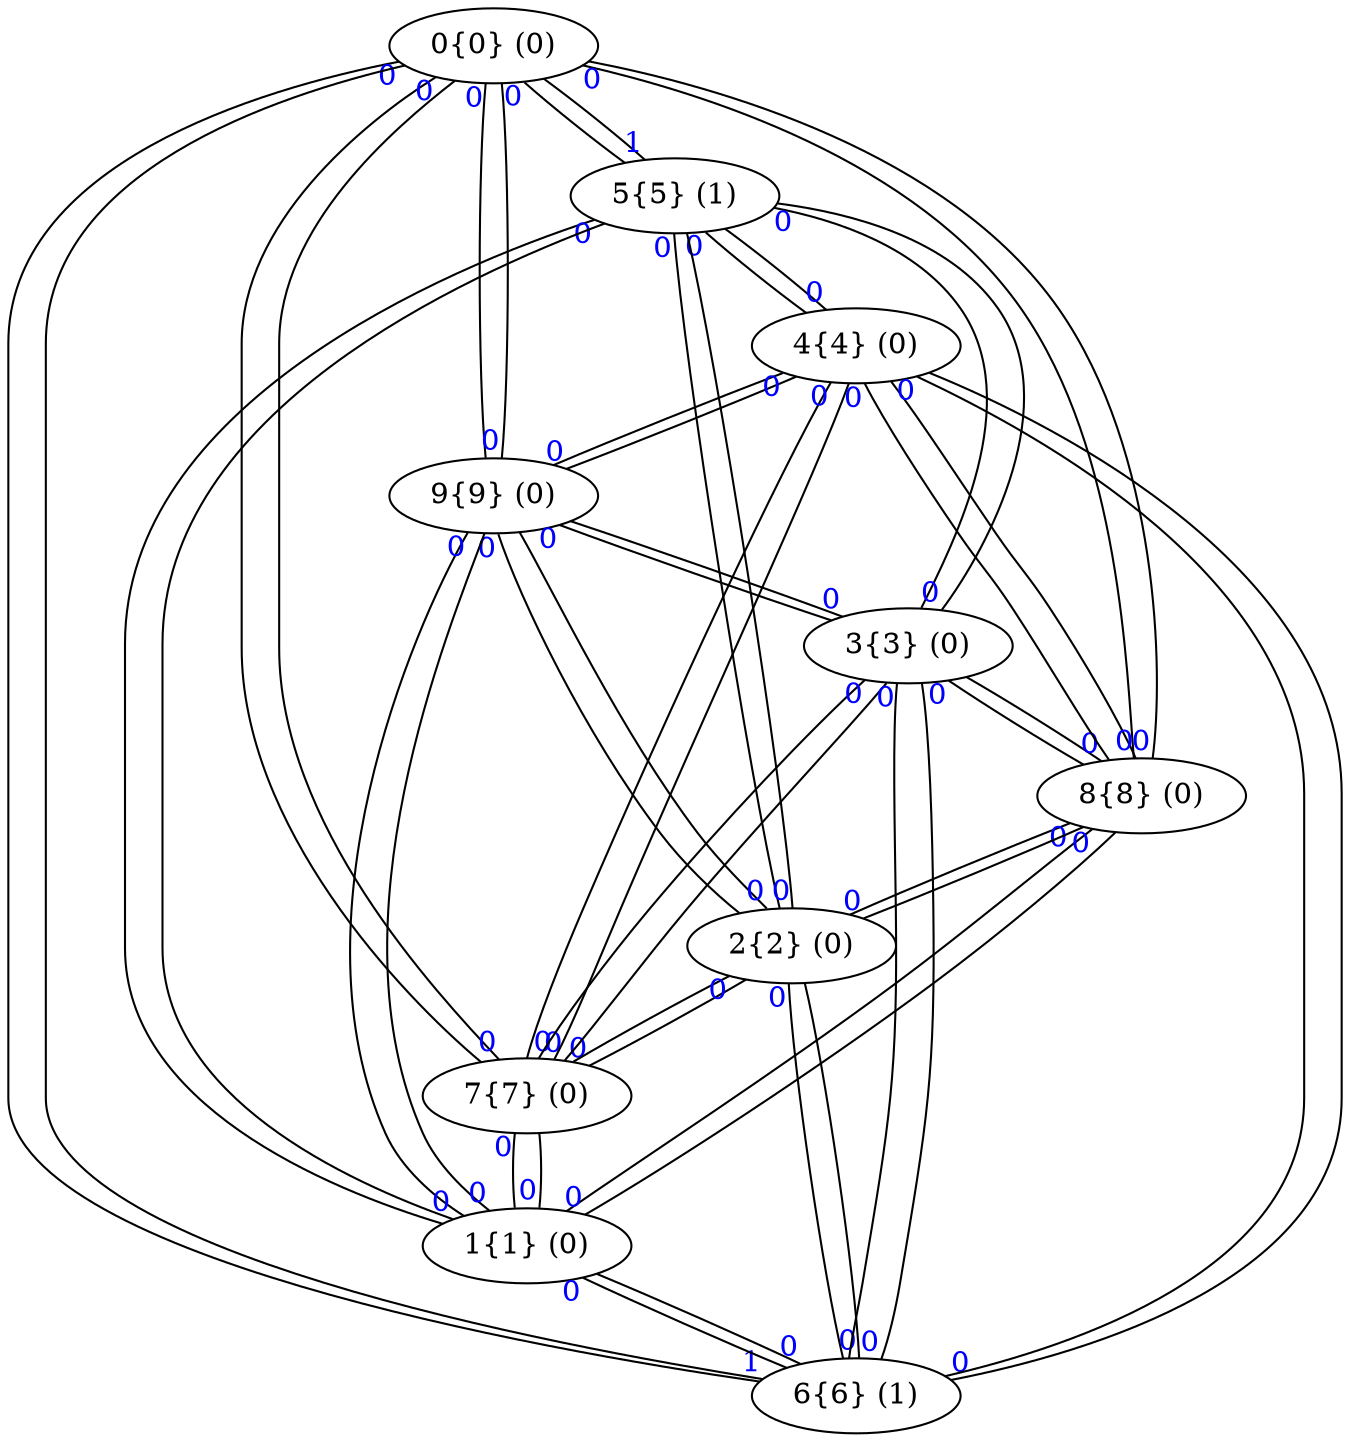 graph G {
	0 [label = "0{0} (0)"]
		0 -- 5 [taillabel = "0" fontcolor = "blue"]
		0 -- 6 [taillabel = "0" fontcolor = "blue"]
		0 -- 7 [taillabel = "0" fontcolor = "blue"]
		0 -- 8 [taillabel = "0" fontcolor = "blue"]
		0 -- 9 [taillabel = "0" fontcolor = "blue"]
	1 [label = "1{1} (0)"]
		1 -- 5 [taillabel = "0" fontcolor = "blue"]
		1 -- 6 [taillabel = "0" fontcolor = "blue"]
		1 -- 7 [taillabel = "0" fontcolor = "blue"]
		1 -- 8 [taillabel = "0" fontcolor = "blue"]
		1 -- 9 [taillabel = "0" fontcolor = "blue"]
	2 [label = "2{2} (0)"]
		2 -- 5 [taillabel = "0" fontcolor = "blue"]
		2 -- 6 [taillabel = "0" fontcolor = "blue"]
		2 -- 7 [taillabel = "0" fontcolor = "blue"]
		2 -- 8 [taillabel = "0" fontcolor = "blue"]
		2 -- 9 [taillabel = "0" fontcolor = "blue"]
	3 [label = "3{3} (0)"]
		3 -- 5 [taillabel = "0" fontcolor = "blue"]
		3 -- 6 [taillabel = "0" fontcolor = "blue"]
		3 -- 7 [taillabel = "0" fontcolor = "blue"]
		3 -- 8 [taillabel = "0" fontcolor = "blue"]
		3 -- 9 [taillabel = "0" fontcolor = "blue"]
	4 [label = "4{4} (0)"]
		4 -- 5 [taillabel = "0" fontcolor = "blue"]
		4 -- 6 [taillabel = "0" fontcolor = "blue"]
		4 -- 7 [taillabel = "0" fontcolor = "blue"]
		4 -- 8 [taillabel = "0" fontcolor = "blue"]
		4 -- 9 [taillabel = "0" fontcolor = "blue"]
	5 [label = "5{5} (1)"]
		5 -- 0 [taillabel = "1" fontcolor = "blue"]
		5 -- 1 [taillabel = "0" fontcolor = "blue"]
		5 -- 2 [taillabel = "0" fontcolor = "blue"]
		5 -- 3 [taillabel = "0" fontcolor = "blue"]
		5 -- 4 [taillabel = "0" fontcolor = "blue"]
	6 [label = "6{6} (1)"]
		6 -- 0 [taillabel = "1" fontcolor = "blue"]
		6 -- 1 [taillabel = "0" fontcolor = "blue"]
		6 -- 2 [taillabel = "0" fontcolor = "blue"]
		6 -- 3 [taillabel = "0" fontcolor = "blue"]
		6 -- 4 [taillabel = "0" fontcolor = "blue"]
	7 [label = "7{7} (0)"]
		7 -- 0 [taillabel = "0" fontcolor = "blue"]
		7 -- 1 [taillabel = "0" fontcolor = "blue"]
		7 -- 2 [taillabel = "0" fontcolor = "blue"]
		7 -- 3 [taillabel = "0" fontcolor = "blue"]
		7 -- 4 [taillabel = "0" fontcolor = "blue"]
	8 [label = "8{8} (0)"]
		8 -- 0 [taillabel = "0" fontcolor = "blue"]
		8 -- 1 [taillabel = "0" fontcolor = "blue"]
		8 -- 2 [taillabel = "0" fontcolor = "blue"]
		8 -- 3 [taillabel = "0" fontcolor = "blue"]
		8 -- 4 [taillabel = "0" fontcolor = "blue"]
	9 [label = "9{9} (0)"]
		9 -- 0 [taillabel = "0" fontcolor = "blue"]
		9 -- 1 [taillabel = "0" fontcolor = "blue"]
		9 -- 2 [taillabel = "0" fontcolor = "blue"]
		9 -- 3 [taillabel = "0" fontcolor = "blue"]
		9 -- 4 [taillabel = "0" fontcolor = "blue"]
	sep = 1
	overlap = false
	splines = true
}
